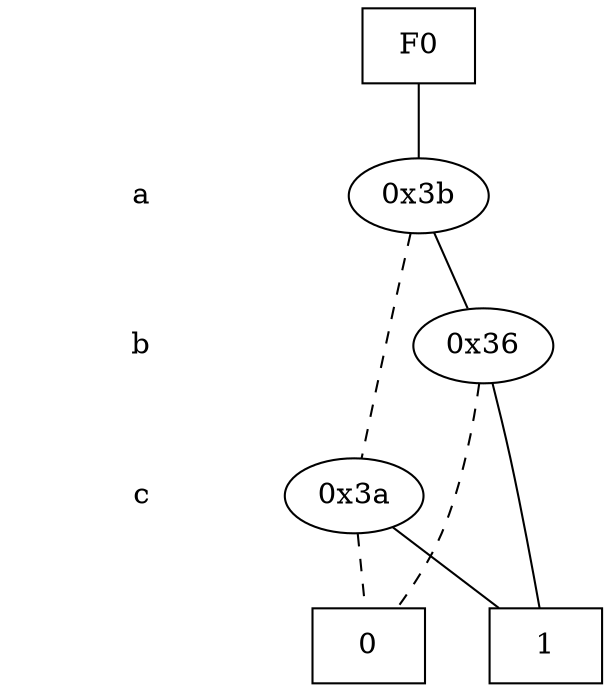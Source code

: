 digraph "ZDD" {
size = "7.5,10"
center = true;
edge [dir = none];
{ node [shape = plaintext];
  edge [style = invis];
  "CONST NODES" [style = invis];
" a " -> " b " -> " c " -> "CONST NODES"; 
}
{ rank = same; node [shape = box]; edge [style = invis];
"F0"; }
{ rank = same; " a ";
"0x3b";
}
{ rank = same; " b ";
"0x36";
}
{ rank = same; " c ";
"0x3a";
}
{ rank = same; "CONST NODES";
{ node [shape = box]; "0x26";
"0x25";
}
}
"F0" -> "0x3b" [style = solid];
"0x3b" -> "0x36";
"0x3b" -> "0x3a" [style = dashed];
"0x36" -> "0x25";
"0x36" -> "0x26" [style = dashed];
"0x3a" -> "0x25";
"0x3a" -> "0x26" [style = dashed];
"0x26" [label = "0"];
"0x25" [label = "1"];
}
